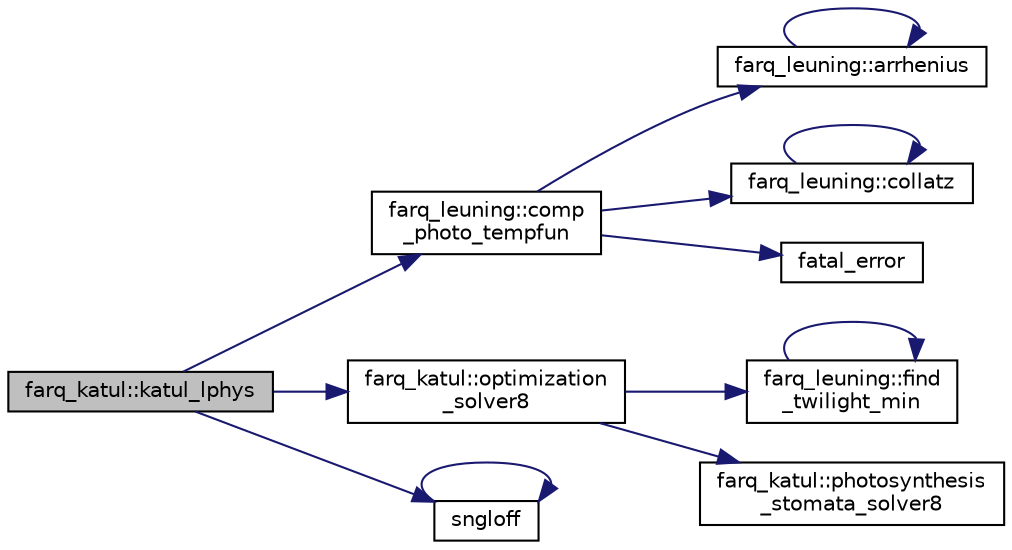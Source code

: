 digraph "farq_katul::katul_lphys"
{
 // LATEX_PDF_SIZE
  edge [fontname="Helvetica",fontsize="10",labelfontname="Helvetica",labelfontsize="10"];
  node [fontname="Helvetica",fontsize="10",shape=record];
  rankdir="LR";
  Node1 [label="farq_katul::katul_lphys",height=0.2,width=0.4,color="black", fillcolor="grey75", style="filled", fontcolor="black",tooltip="Main driver to calculate Farquhar-Katul photosynthesis system. Alternative to lphysio_full in farq_le..."];
  Node1 -> Node2 [color="midnightblue",fontsize="10",style="solid"];
  Node2 [label="farq_leuning::comp\l_photo_tempfun",height=0.2,width=0.4,color="black", fillcolor="white", style="filled",URL="$namespacefarq__leuning.html#ac0af16f48d8d13964a846372ab439de3",tooltip=" "];
  Node2 -> Node3 [color="midnightblue",fontsize="10",style="solid"];
  Node3 [label="farq_leuning::arrhenius",height=0.2,width=0.4,color="black", fillcolor="white", style="filled",URL="$namespacefarq__leuning.html#a6d031c781aa0a5b3a55dd340813a2c33",tooltip=" "];
  Node3 -> Node3 [color="midnightblue",fontsize="10",style="solid"];
  Node2 -> Node4 [color="midnightblue",fontsize="10",style="solid"];
  Node4 [label="farq_leuning::collatz",height=0.2,width=0.4,color="black", fillcolor="white", style="filled",URL="$namespacefarq__leuning.html#ab284bec4bd11bda7c190c6ae2de979fb",tooltip=" "];
  Node4 -> Node4 [color="midnightblue",fontsize="10",style="solid"];
  Node2 -> Node5 [color="midnightblue",fontsize="10",style="solid"];
  Node5 [label="fatal_error",height=0.2,width=0.4,color="black", fillcolor="white", style="filled",URL="$fatal__error_8_f90.html#a2a2bff228716ab48a81c795b348d1665",tooltip=" "];
  Node1 -> Node6 [color="midnightblue",fontsize="10",style="solid"];
  Node6 [label="farq_katul::optimization\l_solver8",height=0.2,width=0.4,color="black", fillcolor="white", style="filled",URL="$namespacefarq__katul.html#a7030dba05096822953f39808a0be934c",tooltip="Solver for the stomatal optimization problem."];
  Node6 -> Node7 [color="midnightblue",fontsize="10",style="solid"];
  Node7 [label="farq_leuning::find\l_twilight_min",height=0.2,width=0.4,color="black", fillcolor="white", style="filled",URL="$namespacefarq__leuning.html#aefbf45f078479166e415cfd195ef9ddb",tooltip=" "];
  Node7 -> Node7 [color="midnightblue",fontsize="10",style="solid"];
  Node6 -> Node8 [color="midnightblue",fontsize="10",style="solid"];
  Node8 [label="farq_katul::photosynthesis\l_stomata_solver8",height=0.2,width=0.4,color="black", fillcolor="white", style="filled",URL="$namespacefarq__katul.html#a0be2fbc25a068c35a85fafc9af998817",tooltip="Solver for photosynthesis and its derivatives wrt. gsc."];
  Node1 -> Node9 [color="midnightblue",fontsize="10",style="solid"];
  Node9 [label="sngloff",height=0.2,width=0.4,color="black", fillcolor="white", style="filled",URL="$numutils_8f90.html#a97ff3973394dba1b9534e055e358de97",tooltip=" "];
  Node9 -> Node9 [color="midnightblue",fontsize="10",style="solid"];
}

